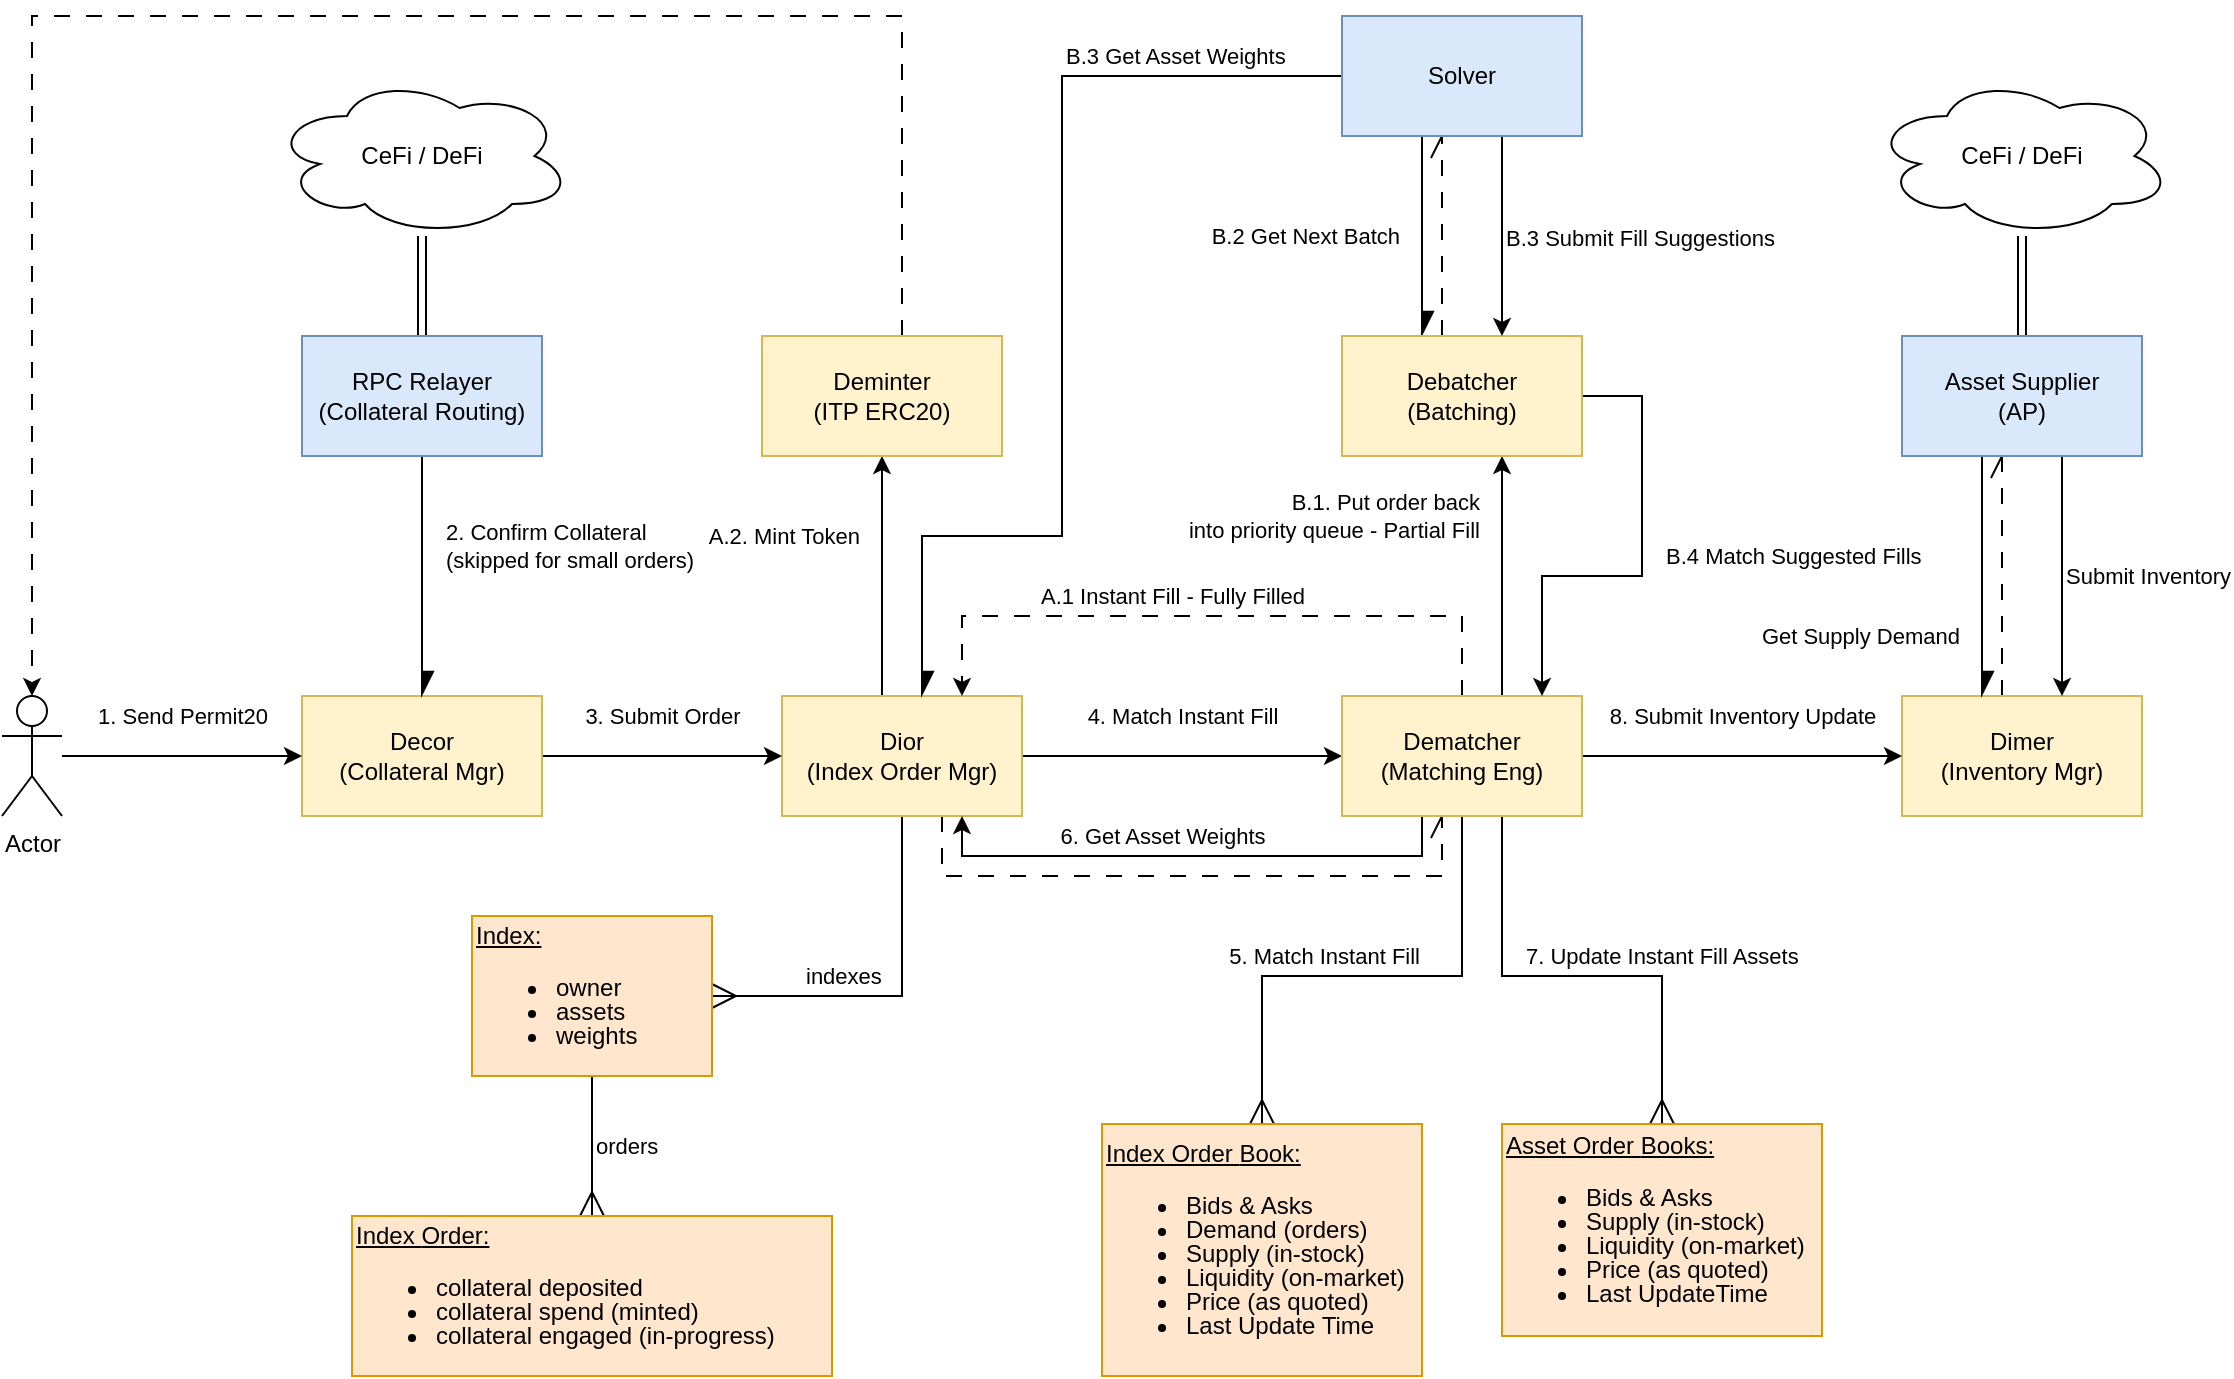 <mxfile version="24.7.8">
  <diagram name="Page-1" id="eOb7vJ5aH0Tqdn7caQtT">
    <mxGraphModel dx="1230" dy="1616" grid="1" gridSize="10" guides="1" tooltips="1" connect="1" arrows="1" fold="1" page="1" pageScale="1" pageWidth="1169" pageHeight="827" math="0" shadow="0">
      <root>
        <mxCell id="0" />
        <mxCell id="1" parent="0" />
        <mxCell id="l7-P9APy26BUJHnirJCP-9" value="4. Match Instant Fill" style="edgeStyle=orthogonalEdgeStyle;rounded=0;orthogonalLoop=1;jettySize=auto;html=1;" edge="1" parent="1" source="l7-P9APy26BUJHnirJCP-1" target="l7-P9APy26BUJHnirJCP-4">
          <mxGeometry y="20" relative="1" as="geometry">
            <Array as="points">
              <mxPoint x="780" y="210" />
            </Array>
            <mxPoint as="offset" />
          </mxGeometry>
        </mxCell>
        <mxCell id="l7-P9APy26BUJHnirJCP-21" value="indexes" style="rounded=0;orthogonalLoop=1;jettySize=auto;html=1;endArrow=ERmany;endFill=0;endSize=10;startSize=10;align=left;edgeStyle=orthogonalEdgeStyle;" edge="1" parent="1" source="l7-P9APy26BUJHnirJCP-1" target="l7-P9APy26BUJHnirJCP-20">
          <mxGeometry x="0.513" y="-10" relative="1" as="geometry">
            <Array as="points">
              <mxPoint x="580" y="330" />
            </Array>
            <mxPoint as="offset" />
          </mxGeometry>
        </mxCell>
        <mxCell id="l7-P9APy26BUJHnirJCP-29" value="A.2. Mint Token" style="edgeStyle=orthogonalEdgeStyle;rounded=0;orthogonalLoop=1;jettySize=auto;html=1;align=right;" edge="1" parent="1" source="l7-P9APy26BUJHnirJCP-1" target="l7-P9APy26BUJHnirJCP-28">
          <mxGeometry x="0.333" y="10" relative="1" as="geometry">
            <Array as="points">
              <mxPoint x="570" y="160" />
              <mxPoint x="570" y="160" />
            </Array>
            <mxPoint as="offset" />
          </mxGeometry>
        </mxCell>
        <mxCell id="l7-P9APy26BUJHnirJCP-46" style="edgeStyle=orthogonalEdgeStyle;rounded=0;orthogonalLoop=1;jettySize=auto;html=1;dashed=1;dashPattern=8 8;endArrow=openAsync;endFill=0;endSize=10;" edge="1" parent="1" source="l7-P9APy26BUJHnirJCP-1" target="l7-P9APy26BUJHnirJCP-4">
          <mxGeometry relative="1" as="geometry">
            <mxPoint x="720" y="320" as="targetPoint" />
            <Array as="points">
              <mxPoint x="600" y="270" />
              <mxPoint x="850" y="270" />
            </Array>
          </mxGeometry>
        </mxCell>
        <mxCell id="l7-P9APy26BUJHnirJCP-1" value="Dior&lt;div&gt;(Index Order Mgr)&lt;/div&gt;" style="rounded=0;whiteSpace=wrap;html=1;fillColor=#fff2cc;strokeColor=#d6b656;" vertex="1" parent="1">
          <mxGeometry x="520" y="180" width="120" height="60" as="geometry" />
        </mxCell>
        <mxCell id="l7-P9APy26BUJHnirJCP-45" style="edgeStyle=orthogonalEdgeStyle;rounded=0;orthogonalLoop=1;jettySize=auto;html=1;dashed=1;dashPattern=8 8;endArrow=openAsync;endFill=0;endSize=10;" edge="1" parent="1" source="l7-P9APy26BUJHnirJCP-2" target="l7-P9APy26BUJHnirJCP-31">
          <mxGeometry relative="1" as="geometry">
            <Array as="points">
              <mxPoint x="1130" y="130" />
              <mxPoint x="1130" y="130" />
            </Array>
          </mxGeometry>
        </mxCell>
        <mxCell id="l7-P9APy26BUJHnirJCP-2" value="Dimer&lt;div&gt;(Inventory Mgr)&lt;/div&gt;" style="rounded=0;whiteSpace=wrap;html=1;fillColor=#fff2cc;strokeColor=#d6b656;" vertex="1" parent="1">
          <mxGeometry x="1080" y="180" width="120" height="60" as="geometry" />
        </mxCell>
        <mxCell id="l7-P9APy26BUJHnirJCP-14" value="5. Match Instant Fill" style="rounded=0;orthogonalLoop=1;jettySize=auto;html=1;endArrow=ERmany;endFill=0;endSize=10;startSize=10;edgeStyle=orthogonalEdgeStyle;align=right;" edge="1" parent="1" source="l7-P9APy26BUJHnirJCP-4" target="l7-P9APy26BUJHnirJCP-13">
          <mxGeometry x="-0.213" y="-10" relative="1" as="geometry">
            <Array as="points">
              <mxPoint x="860" y="320" />
              <mxPoint x="760" y="320" />
            </Array>
            <mxPoint as="offset" />
          </mxGeometry>
        </mxCell>
        <mxCell id="l7-P9APy26BUJHnirJCP-16" value="7. Update Instant Fill Assets" style="rounded=0;orthogonalLoop=1;jettySize=auto;html=1;endArrow=ERmany;endFill=0;endSize=10;startSize=10;edgeStyle=orthogonalEdgeStyle;align=left;" edge="1" parent="1" source="l7-P9APy26BUJHnirJCP-4" target="l7-P9APy26BUJHnirJCP-15">
          <mxGeometry x="-0.231" y="10" relative="1" as="geometry">
            <Array as="points">
              <mxPoint x="880" y="320" />
              <mxPoint x="960" y="320" />
            </Array>
            <mxPoint as="offset" />
          </mxGeometry>
        </mxCell>
        <mxCell id="l7-P9APy26BUJHnirJCP-25" value="6. Get Asset Weights" style="edgeStyle=orthogonalEdgeStyle;rounded=0;orthogonalLoop=1;jettySize=auto;html=1;entryX=0.75;entryY=1;entryDx=0;entryDy=0;" edge="1" parent="1" source="l7-P9APy26BUJHnirJCP-4" target="l7-P9APy26BUJHnirJCP-1">
          <mxGeometry x="0.111" y="-10" relative="1" as="geometry">
            <Array as="points">
              <mxPoint x="840" y="260" />
              <mxPoint x="610" y="260" />
            </Array>
            <mxPoint as="offset" />
          </mxGeometry>
        </mxCell>
        <mxCell id="l7-P9APy26BUJHnirJCP-26" value="A.1 Instant Fill - Fully Filled" style="edgeStyle=orthogonalEdgeStyle;rounded=0;orthogonalLoop=1;jettySize=auto;html=1;entryX=0.75;entryY=0;entryDx=0;entryDy=0;dashed=1;dashPattern=8 8;" edge="1" parent="1" source="l7-P9APy26BUJHnirJCP-4" target="l7-P9APy26BUJHnirJCP-1">
          <mxGeometry x="0.12" y="-10" relative="1" as="geometry">
            <Array as="points">
              <mxPoint x="860" y="140" />
              <mxPoint x="610" y="140" />
            </Array>
            <mxPoint as="offset" />
          </mxGeometry>
        </mxCell>
        <mxCell id="l7-P9APy26BUJHnirJCP-27" value="8. Submit Inventory Update" style="edgeStyle=orthogonalEdgeStyle;rounded=0;orthogonalLoop=1;jettySize=auto;html=1;" edge="1" parent="1" source="l7-P9APy26BUJHnirJCP-4" target="l7-P9APy26BUJHnirJCP-2">
          <mxGeometry y="20" relative="1" as="geometry">
            <mxPoint as="offset" />
          </mxGeometry>
        </mxCell>
        <mxCell id="l7-P9APy26BUJHnirJCP-34" value="B.1. Put order back&lt;div&gt;into priority queue - Partial Fill&lt;/div&gt;" style="edgeStyle=orthogonalEdgeStyle;rounded=0;orthogonalLoop=1;jettySize=auto;html=1;align=right;" edge="1" parent="1" source="l7-P9APy26BUJHnirJCP-4" target="l7-P9APy26BUJHnirJCP-33">
          <mxGeometry x="0.5" y="10" relative="1" as="geometry">
            <Array as="points">
              <mxPoint x="880" y="90" />
              <mxPoint x="880" y="90" />
            </Array>
            <mxPoint as="offset" />
          </mxGeometry>
        </mxCell>
        <mxCell id="l7-P9APy26BUJHnirJCP-4" value="Dematcher&lt;div&gt;(Matching Eng)&lt;/div&gt;" style="rounded=0;whiteSpace=wrap;html=1;fillColor=#fff2cc;strokeColor=#d6b656;" vertex="1" parent="1">
          <mxGeometry x="800" y="180" width="120" height="60" as="geometry" />
        </mxCell>
        <mxCell id="l7-P9APy26BUJHnirJCP-7" value="3. Submit Order" style="edgeStyle=orthogonalEdgeStyle;rounded=0;orthogonalLoop=1;jettySize=auto;html=1;" edge="1" parent="1" source="l7-P9APy26BUJHnirJCP-5" target="l7-P9APy26BUJHnirJCP-1">
          <mxGeometry y="20" relative="1" as="geometry">
            <mxPoint as="offset" />
          </mxGeometry>
        </mxCell>
        <mxCell id="l7-P9APy26BUJHnirJCP-5" value="Decor&lt;div&gt;(Collateral Mgr)&lt;/div&gt;" style="rounded=0;whiteSpace=wrap;html=1;fillColor=#fff2cc;strokeColor=#d6b656;" vertex="1" parent="1">
          <mxGeometry x="280" y="180" width="120" height="60" as="geometry" />
        </mxCell>
        <mxCell id="l7-P9APy26BUJHnirJCP-8" value="1. Send Permit20" style="edgeStyle=orthogonalEdgeStyle;rounded=0;orthogonalLoop=1;jettySize=auto;html=1;" edge="1" parent="1" source="l7-P9APy26BUJHnirJCP-6" target="l7-P9APy26BUJHnirJCP-5">
          <mxGeometry y="20" relative="1" as="geometry">
            <mxPoint as="offset" />
          </mxGeometry>
        </mxCell>
        <mxCell id="l7-P9APy26BUJHnirJCP-6" value="Actor" style="shape=umlActor;verticalLabelPosition=bottom;verticalAlign=top;html=1;outlineConnect=0;" vertex="1" parent="1">
          <mxGeometry x="130" y="180" width="30" height="60" as="geometry" />
        </mxCell>
        <mxCell id="l7-P9APy26BUJHnirJCP-12" value="2. Confirm Collateral&lt;div&gt;(skipped for small orders)&lt;/div&gt;" style="edgeStyle=orthogonalEdgeStyle;rounded=0;orthogonalLoop=1;jettySize=auto;html=1;align=left;endArrow=async;endFill=1;startSize=10;endSize=10;" edge="1" parent="1" source="l7-P9APy26BUJHnirJCP-10" target="l7-P9APy26BUJHnirJCP-5">
          <mxGeometry x="-0.25" y="10" relative="1" as="geometry">
            <mxPoint as="offset" />
          </mxGeometry>
        </mxCell>
        <mxCell id="l7-P9APy26BUJHnirJCP-19" style="edgeStyle=orthogonalEdgeStyle;rounded=0;orthogonalLoop=1;jettySize=auto;html=1;endArrow=none;endFill=0;shape=link;" edge="1" parent="1" source="l7-P9APy26BUJHnirJCP-10" target="l7-P9APy26BUJHnirJCP-18">
          <mxGeometry relative="1" as="geometry" />
        </mxCell>
        <mxCell id="l7-P9APy26BUJHnirJCP-10" value="RPC Relayer&lt;div&gt;(Collateral Routing)&lt;/div&gt;" style="rounded=0;whiteSpace=wrap;html=1;fillColor=#dae8fc;strokeColor=#6c8ebf;" vertex="1" parent="1">
          <mxGeometry x="280" width="120" height="60" as="geometry" />
        </mxCell>
        <mxCell id="l7-P9APy26BUJHnirJCP-13" value="&lt;u&gt;Index Order&amp;nbsp;&lt;span style=&quot;background-color: initial;&quot;&gt;Book:&lt;/span&gt;&lt;/u&gt;&lt;div style=&quot;line-height: 100%;&quot;&gt;&lt;ul style=&quot;line-height: 100%;&quot;&gt;&lt;li&gt;Bids &amp;amp; Asks&lt;/li&gt;&lt;li&gt;Demand (orders)&lt;/li&gt;&lt;li&gt;Supply (in-stock)&lt;/li&gt;&lt;li&gt;Liquidity (on-market)&lt;/li&gt;&lt;li&gt;Price (as quoted)&lt;/li&gt;&lt;li&gt;Last Update Time&lt;/li&gt;&lt;/ul&gt;&lt;/div&gt;" style="rounded=0;whiteSpace=wrap;html=1;align=left;fillColor=#ffe6cc;strokeColor=#d79b00;" vertex="1" parent="1">
          <mxGeometry x="680" y="394" width="160" height="126" as="geometry" />
        </mxCell>
        <mxCell id="l7-P9APy26BUJHnirJCP-15" value="&lt;u&gt;Asset Order&amp;nbsp;&lt;span style=&quot;background-color: initial;&quot;&gt;Books:&lt;/span&gt;&lt;/u&gt;&lt;div style=&quot;line-height: 100%;&quot;&gt;&lt;ul style=&quot;line-height: 100%;&quot;&gt;&lt;li&gt;&lt;span style=&quot;background-color: initial;&quot;&gt;Bids &amp;amp; Asks&lt;/span&gt;&lt;/li&gt;&lt;li&gt;Supply (in-stock)&lt;/li&gt;&lt;li&gt;Liquidity (on-market)&lt;/li&gt;&lt;li&gt;Price (as quoted)&lt;/li&gt;&lt;li&gt;Last UpdateTime&lt;/li&gt;&lt;/ul&gt;&lt;/div&gt;" style="rounded=0;whiteSpace=wrap;html=1;align=left;fillColor=#ffe6cc;strokeColor=#d79b00;" vertex="1" parent="1">
          <mxGeometry x="880" y="394" width="160" height="106" as="geometry" />
        </mxCell>
        <mxCell id="l7-P9APy26BUJHnirJCP-18" value="CeFi /&amp;nbsp;&lt;span style=&quot;background-color: initial;&quot;&gt;DeFi&lt;/span&gt;" style="ellipse;shape=cloud;whiteSpace=wrap;html=1;" vertex="1" parent="1">
          <mxGeometry x="265" y="-130" width="150" height="80" as="geometry" />
        </mxCell>
        <mxCell id="l7-P9APy26BUJHnirJCP-23" value="orders" style="rounded=0;orthogonalLoop=1;jettySize=auto;html=1;endArrow=ERmany;endFill=0;endSize=10;startSize=10;align=left;edgeStyle=orthogonalEdgeStyle;" edge="1" parent="1" source="l7-P9APy26BUJHnirJCP-20" target="l7-P9APy26BUJHnirJCP-22">
          <mxGeometry relative="1" as="geometry" />
        </mxCell>
        <mxCell id="l7-P9APy26BUJHnirJCP-20" value="&lt;u&gt;Index:&lt;/u&gt;&lt;div style=&quot;line-height: 100%;&quot;&gt;&lt;ul style=&quot;line-height: 100%;&quot;&gt;&lt;li&gt;&lt;span style=&quot;background-color: initial;&quot;&gt;owner&lt;/span&gt;&lt;/li&gt;&lt;li&gt;&lt;span style=&quot;background-color: initial;&quot;&gt;assets&lt;/span&gt;&lt;br&gt;&lt;/li&gt;&lt;li&gt;weights&lt;/li&gt;&lt;/ul&gt;&lt;/div&gt;" style="rounded=0;whiteSpace=wrap;html=1;align=left;fillColor=#ffe6cc;strokeColor=#d79b00;" vertex="1" parent="1">
          <mxGeometry x="365" y="290" width="120" height="80" as="geometry" />
        </mxCell>
        <mxCell id="l7-P9APy26BUJHnirJCP-22" value="&lt;u&gt;Index&amp;nbsp;&lt;span style=&quot;background-color: initial;&quot;&gt;Order:&lt;/span&gt;&lt;/u&gt;&lt;div style=&quot;line-height: 100%;&quot;&gt;&lt;ul style=&quot;line-height: 100%;&quot;&gt;&lt;li&gt;&lt;span style=&quot;background-color: initial;&quot;&gt;collateral deposited&amp;nbsp;&lt;/span&gt;&lt;/li&gt;&lt;li&gt;&lt;span style=&quot;background-color: initial;&quot;&gt;collateral spend (minted)&lt;/span&gt;&lt;/li&gt;&lt;li&gt;&lt;span style=&quot;background-color: initial;&quot;&gt;collateral engaged (in-progress)&lt;/span&gt;&lt;/li&gt;&lt;/ul&gt;&lt;/div&gt;" style="rounded=0;whiteSpace=wrap;html=1;align=left;fillColor=#ffe6cc;strokeColor=#d79b00;" vertex="1" parent="1">
          <mxGeometry x="305" y="440" width="240" height="80" as="geometry" />
        </mxCell>
        <mxCell id="l7-P9APy26BUJHnirJCP-30" style="edgeStyle=orthogonalEdgeStyle;rounded=0;orthogonalLoop=1;jettySize=auto;html=1;dashed=1;dashPattern=8 8;" edge="1" parent="1" source="l7-P9APy26BUJHnirJCP-28" target="l7-P9APy26BUJHnirJCP-6">
          <mxGeometry relative="1" as="geometry">
            <mxPoint x="190" y="-50" as="targetPoint" />
            <Array as="points">
              <mxPoint x="580" y="-160" />
              <mxPoint x="145" y="-160" />
            </Array>
          </mxGeometry>
        </mxCell>
        <mxCell id="l7-P9APy26BUJHnirJCP-28" value="Deminter&lt;div&gt;(ITP ERC20)&lt;/div&gt;" style="rounded=0;whiteSpace=wrap;html=1;fillColor=#fff2cc;strokeColor=#d6b656;" vertex="1" parent="1">
          <mxGeometry x="510" width="120" height="60" as="geometry" />
        </mxCell>
        <mxCell id="l7-P9APy26BUJHnirJCP-32" value="Get Supply Demand" style="edgeStyle=orthogonalEdgeStyle;rounded=0;orthogonalLoop=1;jettySize=auto;html=1;endArrow=async;endFill=1;endSize=10;startSize=10;align=right;" edge="1" parent="1" source="l7-P9APy26BUJHnirJCP-31" target="l7-P9APy26BUJHnirJCP-2">
          <mxGeometry x="0.5" y="-10" relative="1" as="geometry">
            <Array as="points">
              <mxPoint x="1120" y="110" />
              <mxPoint x="1120" y="110" />
            </Array>
            <mxPoint as="offset" />
          </mxGeometry>
        </mxCell>
        <mxCell id="l7-P9APy26BUJHnirJCP-42" style="edgeStyle=orthogonalEdgeStyle;rounded=0;orthogonalLoop=1;jettySize=auto;html=1;shape=link;" edge="1" parent="1" source="l7-P9APy26BUJHnirJCP-31" target="l7-P9APy26BUJHnirJCP-41">
          <mxGeometry relative="1" as="geometry" />
        </mxCell>
        <mxCell id="l7-P9APy26BUJHnirJCP-43" value="Submit Inventory" style="edgeStyle=orthogonalEdgeStyle;rounded=0;orthogonalLoop=1;jettySize=auto;html=1;align=left;" edge="1" parent="1" source="l7-P9APy26BUJHnirJCP-31" target="l7-P9APy26BUJHnirJCP-2">
          <mxGeometry relative="1" as="geometry">
            <Array as="points">
              <mxPoint x="1160" y="120" />
              <mxPoint x="1160" y="120" />
            </Array>
          </mxGeometry>
        </mxCell>
        <mxCell id="l7-P9APy26BUJHnirJCP-31" value="Asset Supplier&lt;div&gt;(AP)&lt;/div&gt;" style="rounded=0;whiteSpace=wrap;html=1;fillColor=#dae8fc;strokeColor=#6c8ebf;" vertex="1" parent="1">
          <mxGeometry x="1080" width="120" height="60" as="geometry" />
        </mxCell>
        <mxCell id="l7-P9APy26BUJHnirJCP-38" value="B.2 Get Next Batch" style="edgeStyle=orthogonalEdgeStyle;rounded=0;orthogonalLoop=1;jettySize=auto;html=1;align=right;endArrow=async;endFill=1;endSize=10;startSize=10;" edge="1" parent="1" source="l7-P9APy26BUJHnirJCP-35" target="l7-P9APy26BUJHnirJCP-33">
          <mxGeometry y="-10" relative="1" as="geometry">
            <mxPoint x="940" y="-70" as="sourcePoint" />
            <Array as="points">
              <mxPoint x="840" y="-50" />
              <mxPoint x="840" y="-50" />
            </Array>
            <mxPoint as="offset" />
          </mxGeometry>
        </mxCell>
        <mxCell id="l7-P9APy26BUJHnirJCP-40" value="B.4 Match Suggested Fills" style="edgeStyle=orthogonalEdgeStyle;rounded=0;orthogonalLoop=1;jettySize=auto;html=1;align=left;" edge="1" parent="1" source="l7-P9APy26BUJHnirJCP-33" target="l7-P9APy26BUJHnirJCP-4">
          <mxGeometry x="-0.043" y="10" relative="1" as="geometry">
            <Array as="points">
              <mxPoint x="950" y="30" />
              <mxPoint x="950" y="120" />
              <mxPoint x="900" y="120" />
            </Array>
            <mxPoint as="offset" />
          </mxGeometry>
        </mxCell>
        <mxCell id="l7-P9APy26BUJHnirJCP-44" style="edgeStyle=orthogonalEdgeStyle;rounded=0;orthogonalLoop=1;jettySize=auto;html=1;dashed=1;dashPattern=8 8;endArrow=openAsync;endFill=0;endSize=10;" edge="1" parent="1" source="l7-P9APy26BUJHnirJCP-33" target="l7-P9APy26BUJHnirJCP-35">
          <mxGeometry relative="1" as="geometry">
            <Array as="points">
              <mxPoint x="850" y="-50" />
              <mxPoint x="850" y="-50" />
            </Array>
          </mxGeometry>
        </mxCell>
        <mxCell id="l7-P9APy26BUJHnirJCP-33" value="Debatcher&lt;div&gt;(Batching)&lt;/div&gt;" style="rounded=0;whiteSpace=wrap;html=1;fillColor=#fff2cc;strokeColor=#d6b656;" vertex="1" parent="1">
          <mxGeometry x="800" width="120" height="60" as="geometry" />
        </mxCell>
        <mxCell id="l7-P9APy26BUJHnirJCP-36" value="B.3 Submit Fill Suggestions" style="edgeStyle=orthogonalEdgeStyle;rounded=0;orthogonalLoop=1;jettySize=auto;html=1;align=left;" edge="1" parent="1" source="l7-P9APy26BUJHnirJCP-35" target="l7-P9APy26BUJHnirJCP-33">
          <mxGeometry x="0.009" relative="1" as="geometry">
            <mxPoint x="1030" y="-90" as="targetPoint" />
            <Array as="points">
              <mxPoint x="880" y="-80" />
              <mxPoint x="880" y="-80" />
            </Array>
            <mxPoint as="offset" />
          </mxGeometry>
        </mxCell>
        <mxCell id="l7-P9APy26BUJHnirJCP-37" value="B.3 Get Asset Weights" style="edgeStyle=orthogonalEdgeStyle;rounded=0;orthogonalLoop=1;jettySize=auto;html=1;endSize=10;startSize=10;endArrow=async;endFill=1;align=left;" edge="1" parent="1" source="l7-P9APy26BUJHnirJCP-35" target="l7-P9APy26BUJHnirJCP-1">
          <mxGeometry x="-0.462" y="-10" relative="1" as="geometry">
            <Array as="points">
              <mxPoint x="660" y="-130" />
              <mxPoint x="660" y="100" />
              <mxPoint x="590" y="100" />
            </Array>
            <mxPoint x="10" y="-10" as="offset" />
          </mxGeometry>
        </mxCell>
        <mxCell id="l7-P9APy26BUJHnirJCP-35" value="Solver" style="rounded=0;whiteSpace=wrap;html=1;fillColor=#dae8fc;strokeColor=#6c8ebf;" vertex="1" parent="1">
          <mxGeometry x="800" y="-160" width="120" height="60" as="geometry" />
        </mxCell>
        <mxCell id="l7-P9APy26BUJHnirJCP-41" value="CeFi /&amp;nbsp;&lt;span style=&quot;background-color: initial;&quot;&gt;DeFi&lt;/span&gt;" style="ellipse;shape=cloud;whiteSpace=wrap;html=1;" vertex="1" parent="1">
          <mxGeometry x="1065" y="-130" width="150" height="80" as="geometry" />
        </mxCell>
      </root>
    </mxGraphModel>
  </diagram>
</mxfile>

